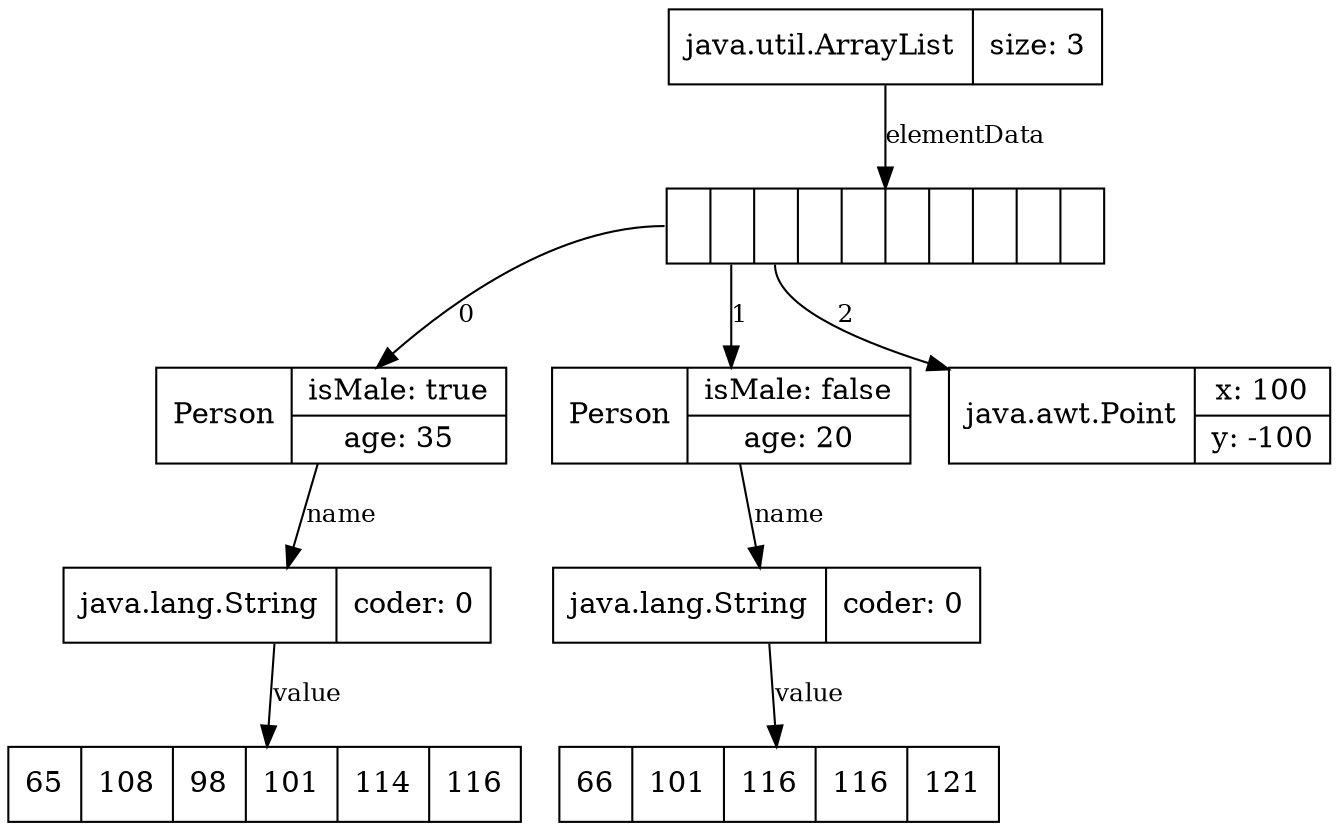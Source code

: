 digraph Java {
n854587510[label="java.util.ArrayList|{size: 3}",shape=record];
n854587510 -> n148626113[label="elementData",fontsize=12];
n148626113[label="<f0>|<f1>|<f2>|<f3>|<f4>|<f5>|<f6>|<f7>|<f8>|<f9>",shape=record];
n148626113:f0 -> n1847637306[label="0",fontsize=12];
n1847637306[label="Person|{isMale: true|age: 35}",shape=record];
n1847637306 -> n1021436681[label="name",fontsize=12];
n1021436681[label="java.lang.String|{coder: 0}",shape=record];
n1021436681 -> n1790585734[label="value",fontsize=12];
n1790585734[shape=record, label="65|108|98|101|114|116"];
n148626113:f1 -> n22600334[label="1",fontsize=12];
n22600334[label="Person|{isMale: false|age: 20}",shape=record];
n22600334 -> n1961173763[label="name",fontsize=12];
n1961173763[label="java.lang.String|{coder: 0}",shape=record];
n1961173763 -> n1202683709[label="value",fontsize=12];
n1202683709[shape=record, label="66|101|116|116|121"];
n148626113:f2 -> n2087885397[label="2",fontsize=12];
n2087885397[label="java.awt.Point|{x: 100|y: -100}",shape=record];
}
